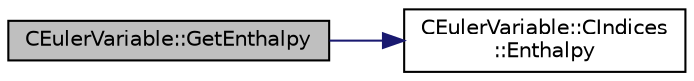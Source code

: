 digraph "CEulerVariable::GetEnthalpy"
{
 // LATEX_PDF_SIZE
  edge [fontname="Helvetica",fontsize="10",labelfontname="Helvetica",labelfontsize="10"];
  node [fontname="Helvetica",fontsize="10",shape=record];
  rankdir="LR";
  Node1 [label="CEulerVariable::GetEnthalpy",height=0.2,width=0.4,color="black", fillcolor="grey75", style="filled", fontcolor="black",tooltip="Get the enthalpy of the flow."];
  Node1 -> Node2 [color="midnightblue",fontsize="10",style="solid",fontname="Helvetica"];
  Node2 [label="CEulerVariable::CIndices\l::Enthalpy",height=0.2,width=0.4,color="black", fillcolor="white", style="filled",URL="$structCEulerVariable_1_1CIndices.html#a51689ac54181da96fae9c8556f287796",tooltip=" "];
}
